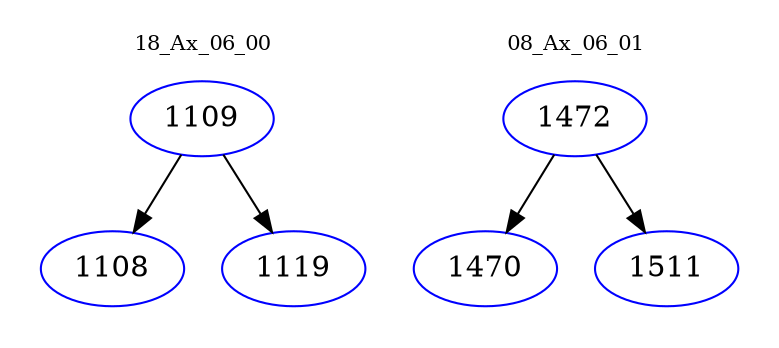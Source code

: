 digraph{
subgraph cluster_0 {
color = white
label = "18_Ax_06_00";
fontsize=10;
T0_1109 [label="1109", color="blue"]
T0_1109 -> T0_1108 [color="black"]
T0_1108 [label="1108", color="blue"]
T0_1109 -> T0_1119 [color="black"]
T0_1119 [label="1119", color="blue"]
}
subgraph cluster_1 {
color = white
label = "08_Ax_06_01";
fontsize=10;
T1_1472 [label="1472", color="blue"]
T1_1472 -> T1_1470 [color="black"]
T1_1470 [label="1470", color="blue"]
T1_1472 -> T1_1511 [color="black"]
T1_1511 [label="1511", color="blue"]
}
}
